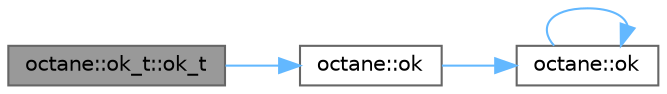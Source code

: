 digraph "octane::ok_t::ok_t"
{
 // LATEX_PDF_SIZE
  bgcolor="transparent";
  edge [fontname=Helvetica,fontsize=10,labelfontname=Helvetica,labelfontsize=10];
  node [fontname=Helvetica,fontsize=10,shape=box,height=0.2,width=0.4];
  rankdir="LR";
  Node1 [label="octane::ok_t::ok_t",height=0.2,width=0.4,color="gray40", fillcolor="grey60", style="filled", fontcolor="black",tooltip=" "];
  Node1 -> Node2 [color="steelblue1",style="solid"];
  Node2 [label="octane::ok",height=0.2,width=0.4,color="grey40", fillcolor="white", style="filled",URL="$namespaceoctane.html#a3f017b1c4b4453a03510ba4f01e6668a",tooltip="Utility function used to construct normal state values."];
  Node2 -> Node3 [color="steelblue1",style="solid"];
  Node3 [label="octane::ok",height=0.2,width=0.4,color="grey40", fillcolor="white", style="filled",URL="$namespaceoctane.html#a4278ebdd8868424048d63d57af2bc835",tooltip="Utitlity function used when the normal state type is _."];
  Node3 -> Node3 [color="steelblue1",style="solid"];
}
